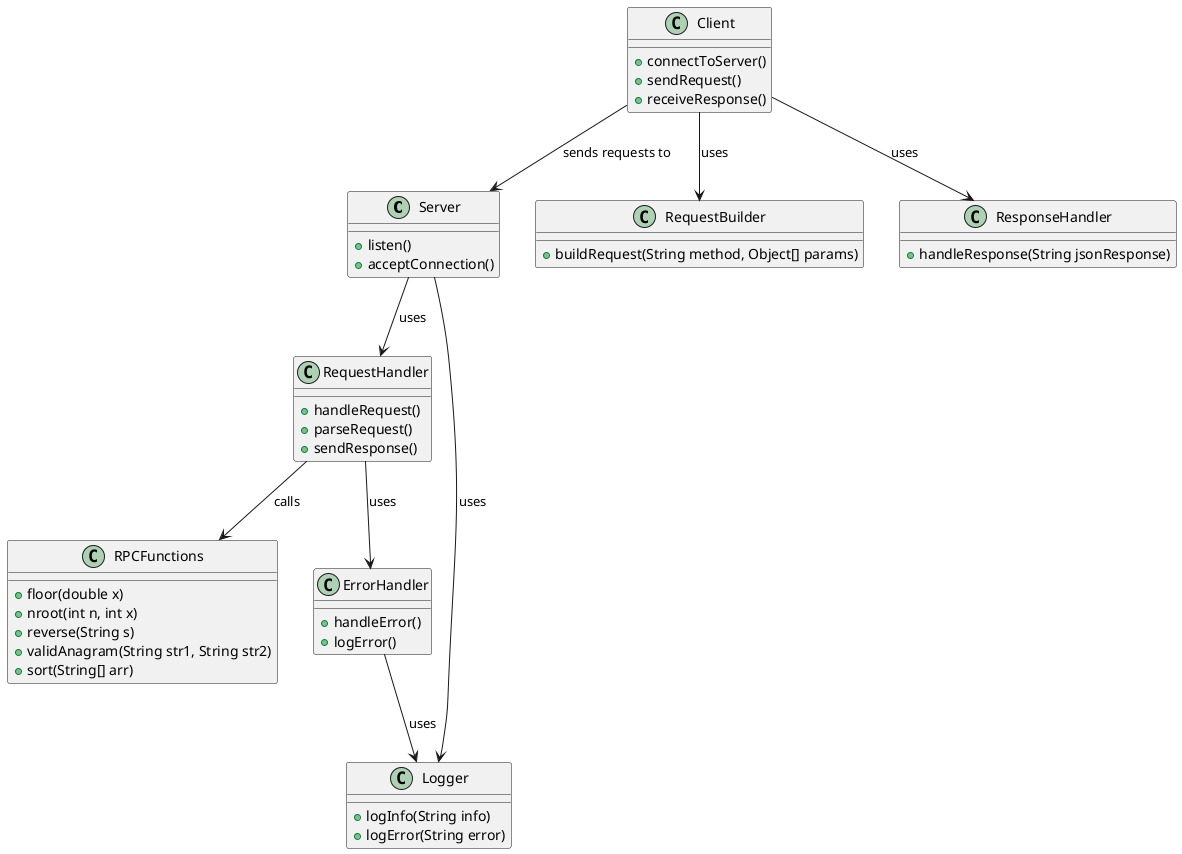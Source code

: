 @startuml

class Server {
    +listen()
    +acceptConnection()
}

class RequestHandler {
    +handleRequest()
    +parseRequest()
    +sendResponse()
}

class RPCFunctions {
    +floor(double x)
    +nroot(int n, int x)
    +reverse(String s)
    +validAnagram(String str1, String str2)
    +sort(String[] arr)
}

class ErrorHandler {
    +handleError()
    +logError()
}

class Logger {
    +logInfo(String info)
    +logError(String error)
}

class Client {
    +connectToServer()
    +sendRequest()
    +receiveResponse()
}

class RequestBuilder {
    +buildRequest(String method, Object[] params)
}

class ResponseHandler {
    +handleResponse(String jsonResponse)
}

Server --> RequestHandler : uses
RequestHandler --> RPCFunctions : calls
RequestHandler --> ErrorHandler : uses
ErrorHandler --> Logger : uses
Server --> Logger : uses

Client --> RequestBuilder : uses
Client --> Server : sends requests to
Client --> ResponseHandler : uses

@enduml
